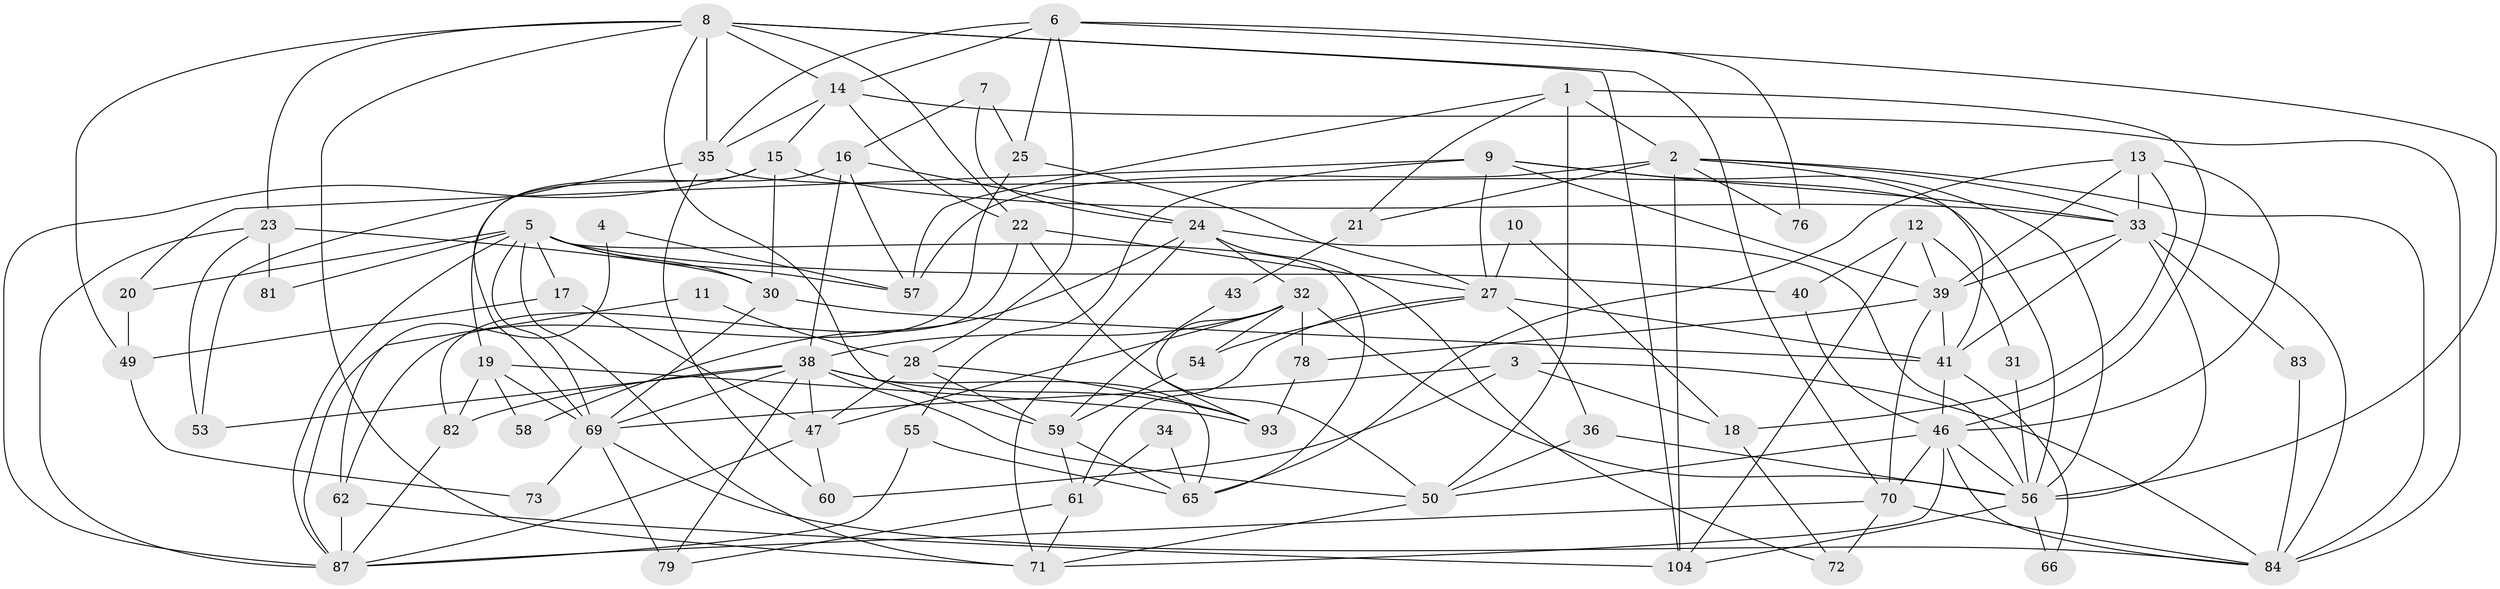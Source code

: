 // original degree distribution, {4: 0.25471698113207547, 7: 0.05660377358490566, 2: 0.1509433962264151, 5: 0.16037735849056603, 3: 0.2830188679245283, 9: 0.009433962264150943, 6: 0.0660377358490566, 8: 0.018867924528301886}
// Generated by graph-tools (version 1.1) at 2025/11/02/27/25 16:11:19]
// undirected, 70 vertices, 172 edges
graph export_dot {
graph [start="1"]
  node [color=gray90,style=filled];
  1 [super="+96"];
  2 [super="+37"];
  3;
  4;
  5 [super="+26"];
  6 [super="+89"];
  7;
  8;
  9 [super="+105"];
  10;
  11;
  12 [super="+48"];
  13;
  14;
  15 [super="+29"];
  16 [super="+44"];
  17;
  18 [super="+52"];
  19 [super="+67"];
  20;
  21;
  22 [super="+85"];
  23 [super="+95"];
  24 [super="+68"];
  25;
  27 [super="+51"];
  28 [super="+102"];
  30;
  31;
  32 [super="+97"];
  33 [super="+45"];
  34;
  35 [super="+42"];
  36;
  38 [super="+103"];
  39 [super="+94"];
  40;
  41 [super="+92"];
  43 [super="+75"];
  46 [super="+63"];
  47 [super="+106"];
  49 [super="+80"];
  50 [super="+64"];
  53;
  54;
  55;
  56 [super="+86"];
  57 [super="+74"];
  58;
  59 [super="+91"];
  60;
  61 [super="+101"];
  62;
  65 [super="+100"];
  66;
  69 [super="+98"];
  70 [super="+77"];
  71 [super="+90"];
  72;
  73;
  76;
  78;
  79;
  81;
  82;
  83;
  84 [super="+99"];
  87 [super="+88"];
  93;
  104;
  1 -- 50;
  1 -- 2;
  1 -- 57;
  1 -- 21;
  1 -- 46;
  2 -- 84;
  2 -- 21;
  2 -- 41;
  2 -- 57;
  2 -- 76;
  2 -- 104;
  2 -- 33;
  3 -- 69;
  3 -- 60;
  3 -- 84;
  3 -- 18;
  4 -- 62;
  4 -- 57;
  5 -- 30;
  5 -- 20;
  5 -- 40;
  5 -- 71;
  5 -- 17;
  5 -- 65;
  5 -- 81;
  5 -- 69;
  5 -- 87;
  5 -- 57;
  6 -- 25;
  6 -- 35;
  6 -- 56;
  6 -- 76;
  6 -- 28;
  6 -- 14;
  7 -- 25;
  7 -- 16;
  7 -- 24;
  8 -- 35;
  8 -- 14;
  8 -- 23;
  8 -- 70;
  8 -- 104;
  8 -- 22;
  8 -- 59;
  8 -- 71;
  8 -- 49;
  9 -- 55;
  9 -- 20;
  9 -- 33;
  9 -- 39;
  9 -- 56;
  9 -- 27;
  10 -- 27;
  10 -- 18;
  11 -- 28;
  11 -- 87;
  12 -- 40;
  12 -- 31;
  12 -- 104;
  12 -- 39;
  13 -- 18;
  13 -- 46;
  13 -- 33;
  13 -- 39;
  13 -- 65;
  14 -- 15;
  14 -- 35;
  14 -- 22;
  14 -- 84;
  15 -- 69;
  15 -- 30;
  15 -- 33;
  15 -- 87;
  16 -- 57;
  16 -- 24;
  16 -- 19;
  16 -- 38;
  17 -- 49;
  17 -- 47;
  18 -- 72;
  19 -- 82;
  19 -- 58;
  19 -- 69;
  19 -- 93;
  20 -- 49;
  21 -- 43 [weight=2];
  22 -- 50;
  22 -- 82;
  22 -- 27;
  23 -- 53;
  23 -- 81;
  23 -- 30;
  23 -- 87;
  24 -- 71;
  24 -- 58;
  24 -- 32;
  24 -- 56;
  24 -- 72;
  25 -- 62;
  25 -- 27;
  27 -- 41;
  27 -- 61 [weight=2];
  27 -- 54;
  27 -- 36;
  28 -- 47;
  28 -- 93;
  28 -- 59;
  30 -- 69;
  30 -- 41;
  31 -- 56;
  32 -- 56;
  32 -- 47;
  32 -- 93;
  32 -- 38;
  32 -- 78;
  32 -- 54;
  33 -- 39;
  33 -- 56;
  33 -- 83;
  33 -- 84;
  33 -- 41;
  34 -- 61;
  34 -- 65;
  35 -- 53;
  35 -- 60;
  35 -- 56;
  36 -- 56 [weight=2];
  36 -- 50;
  38 -- 47;
  38 -- 69 [weight=2];
  38 -- 50;
  38 -- 53;
  38 -- 82;
  38 -- 93;
  38 -- 79;
  38 -- 65;
  39 -- 78;
  39 -- 70;
  39 -- 41;
  40 -- 46;
  41 -- 66;
  41 -- 46;
  43 -- 59;
  46 -- 71;
  46 -- 50;
  46 -- 56;
  46 -- 84;
  46 -- 70;
  47 -- 60;
  47 -- 87;
  49 -- 73;
  50 -- 71;
  54 -- 59;
  55 -- 87;
  55 -- 65;
  56 -- 104;
  56 -- 66;
  59 -- 65;
  59 -- 61;
  61 -- 79;
  61 -- 71;
  62 -- 104;
  62 -- 87;
  69 -- 73;
  69 -- 79;
  69 -- 84;
  70 -- 72;
  70 -- 84;
  70 -- 87;
  78 -- 93;
  82 -- 87;
  83 -- 84;
}

